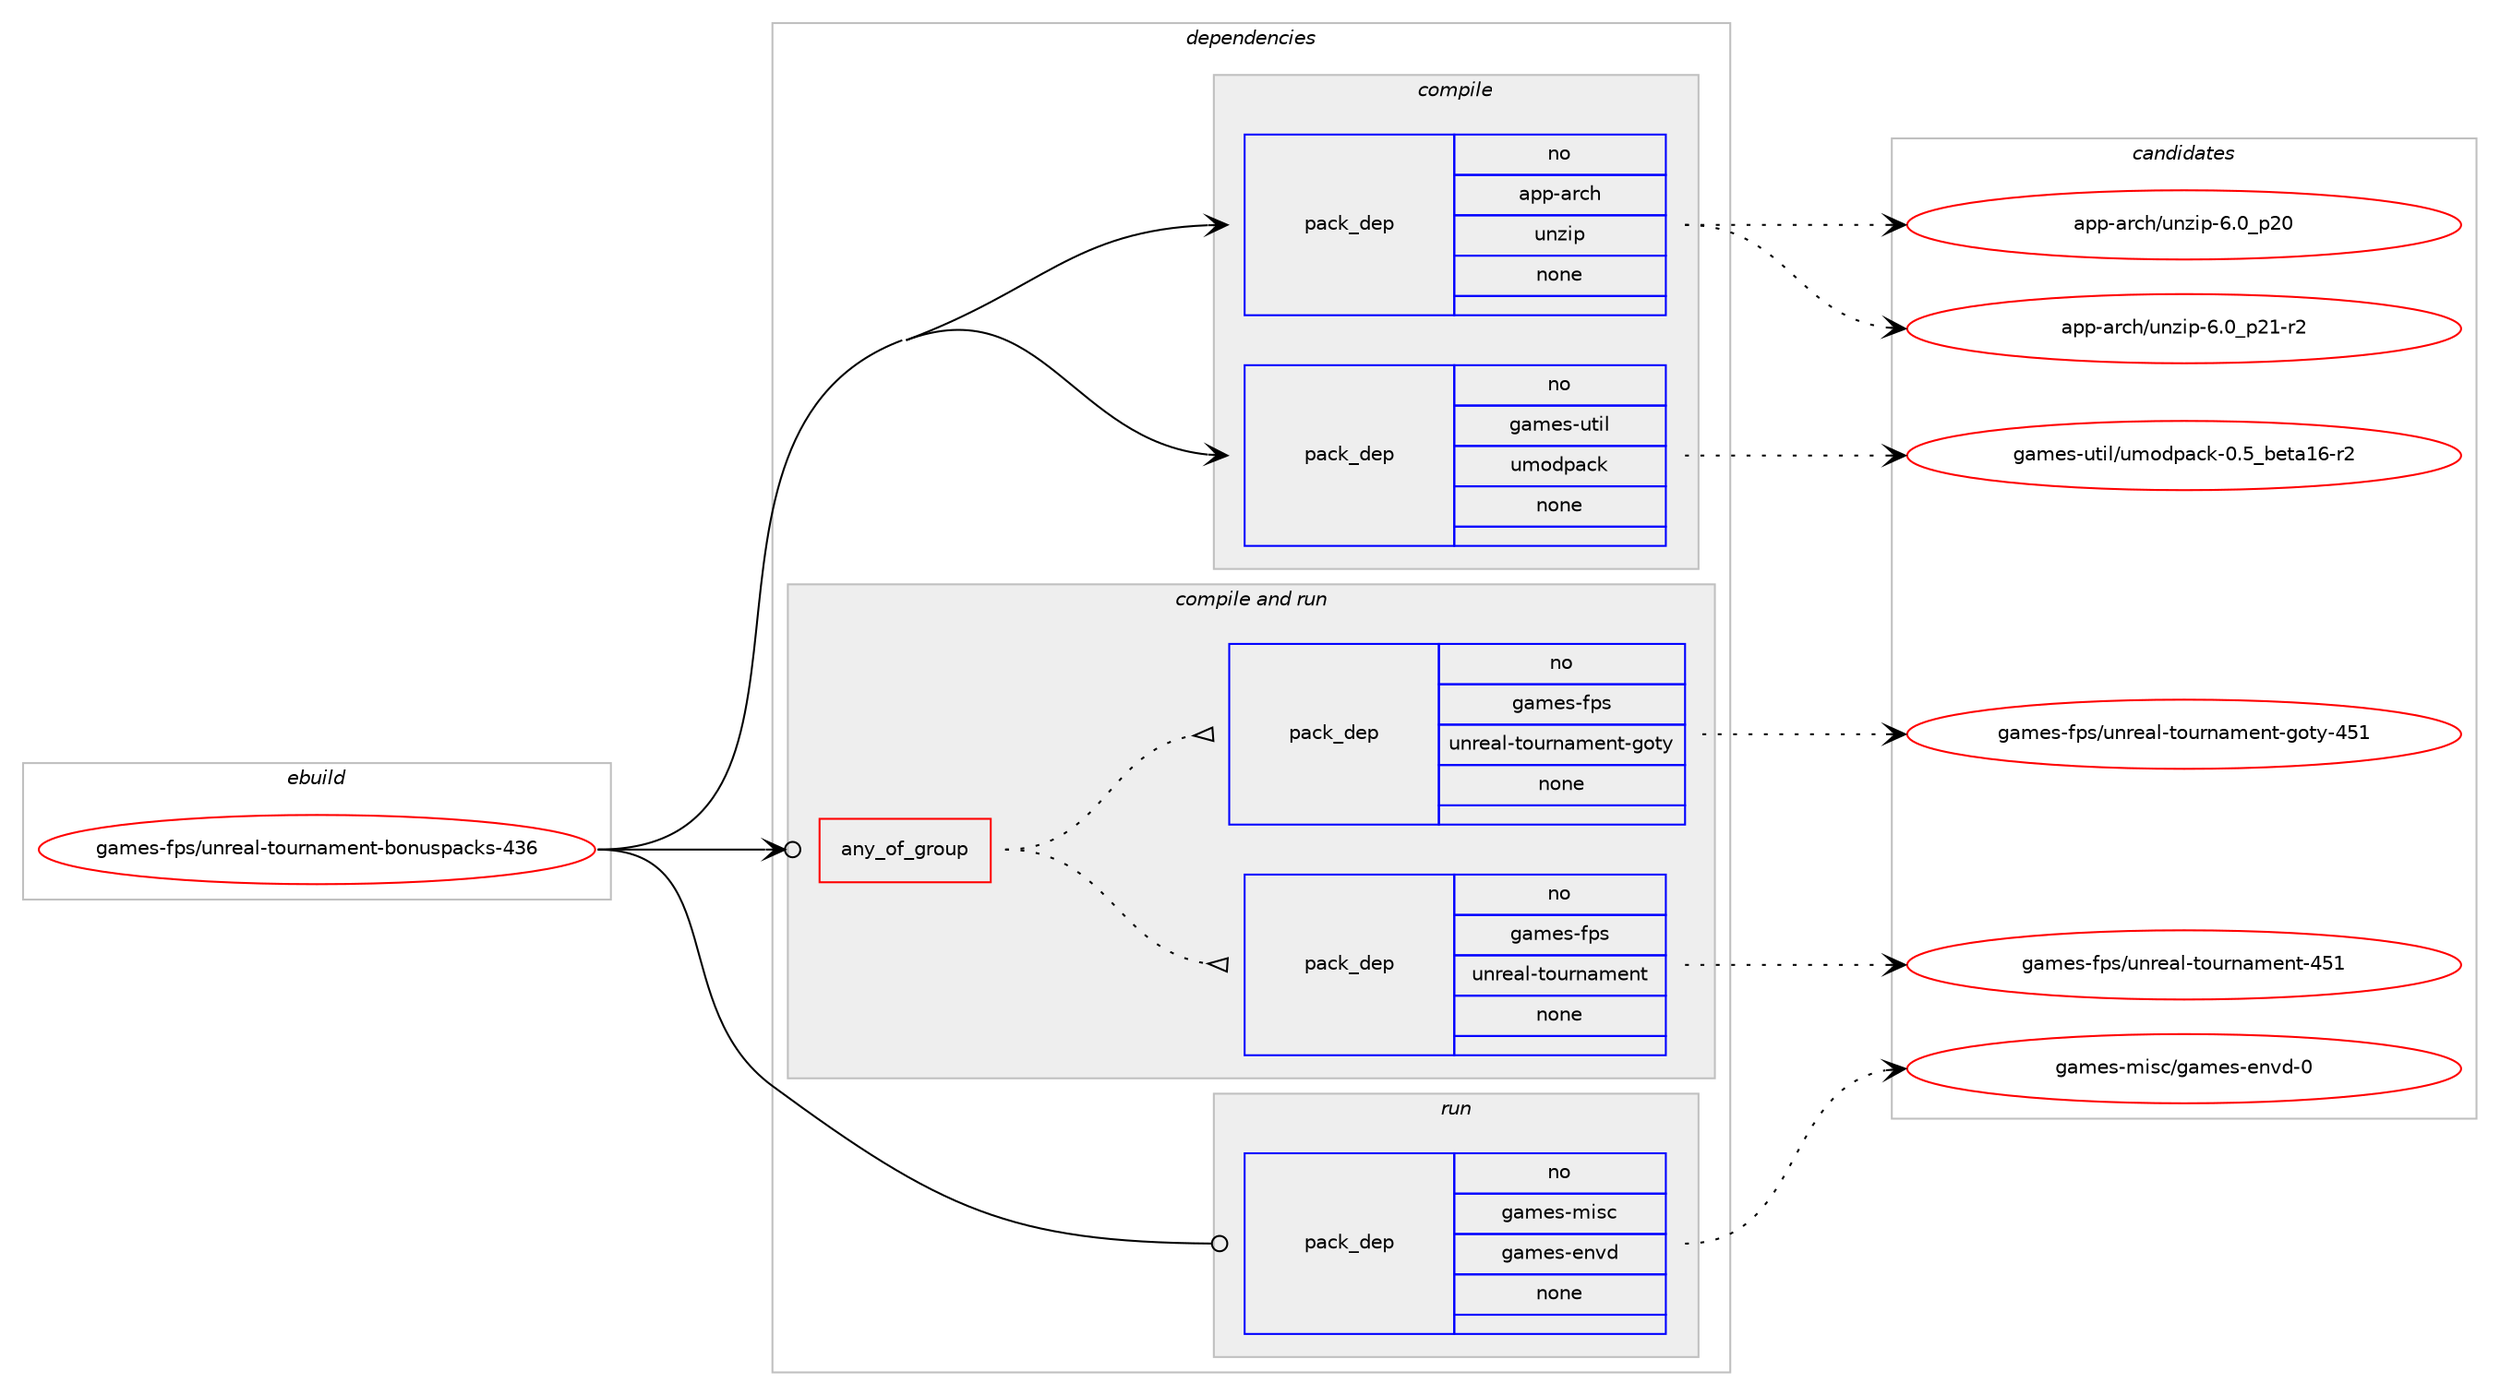 digraph prolog {

# *************
# Graph options
# *************

newrank=true;
concentrate=true;
compound=true;
graph [rankdir=LR,fontname=Helvetica,fontsize=10,ranksep=1.5];#, ranksep=2.5, nodesep=0.2];
edge  [arrowhead=vee];
node  [fontname=Helvetica,fontsize=10];

# **********
# The ebuild
# **********

subgraph cluster_leftcol {
color=gray;
rank=same;
label=<<i>ebuild</i>>;
id [label="games-fps/unreal-tournament-bonuspacks-436", color=red, width=4, href="../games-fps/unreal-tournament-bonuspacks-436.svg"];
}

# ****************
# The dependencies
# ****************

subgraph cluster_midcol {
color=gray;
label=<<i>dependencies</i>>;
subgraph cluster_compile {
fillcolor="#eeeeee";
style=filled;
label=<<i>compile</i>>;
subgraph pack1107348 {
dependency1558098 [label=<<TABLE BORDER="0" CELLBORDER="1" CELLSPACING="0" CELLPADDING="4" WIDTH="220"><TR><TD ROWSPAN="6" CELLPADDING="30">pack_dep</TD></TR><TR><TD WIDTH="110">no</TD></TR><TR><TD>app-arch</TD></TR><TR><TD>unzip</TD></TR><TR><TD>none</TD></TR><TR><TD></TD></TR></TABLE>>, shape=none, color=blue];
}
id:e -> dependency1558098:w [weight=20,style="solid",arrowhead="vee"];
subgraph pack1107349 {
dependency1558099 [label=<<TABLE BORDER="0" CELLBORDER="1" CELLSPACING="0" CELLPADDING="4" WIDTH="220"><TR><TD ROWSPAN="6" CELLPADDING="30">pack_dep</TD></TR><TR><TD WIDTH="110">no</TD></TR><TR><TD>games-util</TD></TR><TR><TD>umodpack</TD></TR><TR><TD>none</TD></TR><TR><TD></TD></TR></TABLE>>, shape=none, color=blue];
}
id:e -> dependency1558099:w [weight=20,style="solid",arrowhead="vee"];
}
subgraph cluster_compileandrun {
fillcolor="#eeeeee";
style=filled;
label=<<i>compile and run</i>>;
subgraph any23397 {
dependency1558100 [label=<<TABLE BORDER="0" CELLBORDER="1" CELLSPACING="0" CELLPADDING="4"><TR><TD CELLPADDING="10">any_of_group</TD></TR></TABLE>>, shape=none, color=red];subgraph pack1107350 {
dependency1558101 [label=<<TABLE BORDER="0" CELLBORDER="1" CELLSPACING="0" CELLPADDING="4" WIDTH="220"><TR><TD ROWSPAN="6" CELLPADDING="30">pack_dep</TD></TR><TR><TD WIDTH="110">no</TD></TR><TR><TD>games-fps</TD></TR><TR><TD>unreal-tournament</TD></TR><TR><TD>none</TD></TR><TR><TD></TD></TR></TABLE>>, shape=none, color=blue];
}
dependency1558100:e -> dependency1558101:w [weight=20,style="dotted",arrowhead="oinv"];
subgraph pack1107351 {
dependency1558102 [label=<<TABLE BORDER="0" CELLBORDER="1" CELLSPACING="0" CELLPADDING="4" WIDTH="220"><TR><TD ROWSPAN="6" CELLPADDING="30">pack_dep</TD></TR><TR><TD WIDTH="110">no</TD></TR><TR><TD>games-fps</TD></TR><TR><TD>unreal-tournament-goty</TD></TR><TR><TD>none</TD></TR><TR><TD></TD></TR></TABLE>>, shape=none, color=blue];
}
dependency1558100:e -> dependency1558102:w [weight=20,style="dotted",arrowhead="oinv"];
}
id:e -> dependency1558100:w [weight=20,style="solid",arrowhead="odotvee"];
}
subgraph cluster_run {
fillcolor="#eeeeee";
style=filled;
label=<<i>run</i>>;
subgraph pack1107352 {
dependency1558103 [label=<<TABLE BORDER="0" CELLBORDER="1" CELLSPACING="0" CELLPADDING="4" WIDTH="220"><TR><TD ROWSPAN="6" CELLPADDING="30">pack_dep</TD></TR><TR><TD WIDTH="110">no</TD></TR><TR><TD>games-misc</TD></TR><TR><TD>games-envd</TD></TR><TR><TD>none</TD></TR><TR><TD></TD></TR></TABLE>>, shape=none, color=blue];
}
id:e -> dependency1558103:w [weight=20,style="solid",arrowhead="odot"];
}
}

# **************
# The candidates
# **************

subgraph cluster_choices {
rank=same;
color=gray;
label=<<i>candidates</i>>;

subgraph choice1107348 {
color=black;
nodesep=1;
choice971121124597114991044711711012210511245544648951125048 [label="app-arch/unzip-6.0_p20", color=red, width=4,href="../app-arch/unzip-6.0_p20.svg"];
choice9711211245971149910447117110122105112455446489511250494511450 [label="app-arch/unzip-6.0_p21-r2", color=red, width=4,href="../app-arch/unzip-6.0_p21-r2.svg"];
dependency1558098:e -> choice971121124597114991044711711012210511245544648951125048:w [style=dotted,weight="100"];
dependency1558098:e -> choice9711211245971149910447117110122105112455446489511250494511450:w [style=dotted,weight="100"];
}
subgraph choice1107349 {
color=black;
nodesep=1;
choice10397109101115451171161051084711710911110011297991074548465395981011169749544511450 [label="games-util/umodpack-0.5_beta16-r2", color=red, width=4,href="../games-util/umodpack-0.5_beta16-r2.svg"];
dependency1558099:e -> choice10397109101115451171161051084711710911110011297991074548465395981011169749544511450:w [style=dotted,weight="100"];
}
subgraph choice1107350 {
color=black;
nodesep=1;
choice10397109101115451021121154711711011410197108451161111171141109710910111011645525349 [label="games-fps/unreal-tournament-451", color=red, width=4,href="../games-fps/unreal-tournament-451.svg"];
dependency1558101:e -> choice10397109101115451021121154711711011410197108451161111171141109710910111011645525349:w [style=dotted,weight="100"];
}
subgraph choice1107351 {
color=black;
nodesep=1;
choice1039710910111545102112115471171101141019710845116111117114110971091011101164510311111612145525349 [label="games-fps/unreal-tournament-goty-451", color=red, width=4,href="../games-fps/unreal-tournament-goty-451.svg"];
dependency1558102:e -> choice1039710910111545102112115471171101141019710845116111117114110971091011101164510311111612145525349:w [style=dotted,weight="100"];
}
subgraph choice1107352 {
color=black;
nodesep=1;
choice1039710910111545109105115994710397109101115451011101181004548 [label="games-misc/games-envd-0", color=red, width=4,href="../games-misc/games-envd-0.svg"];
dependency1558103:e -> choice1039710910111545109105115994710397109101115451011101181004548:w [style=dotted,weight="100"];
}
}

}
